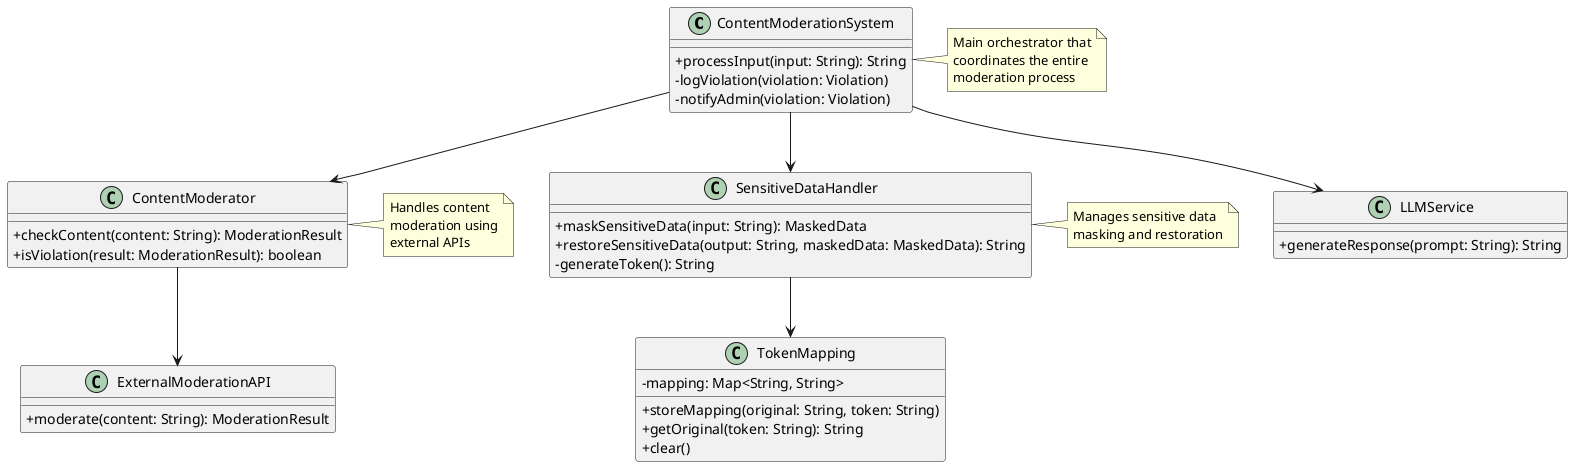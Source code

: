 @startuml Content Moderation Pre-check Pattern

skinparam classAttributeIconSize 0

class ContentModerationSystem {
  +processInput(input: String): String
  -logViolation(violation: Violation)
  -notifyAdmin(violation: Violation)
}

class ContentModerator {
  +checkContent(content: String): ModerationResult
  +isViolation(result: ModerationResult): boolean
}

class SensitiveDataHandler {
  +maskSensitiveData(input: String): MaskedData
  +restoreSensitiveData(output: String, maskedData: MaskedData): String
  -generateToken(): String
}

class ExternalModerationAPI {
  +moderate(content: String): ModerationResult
}

class TokenMapping {
  -mapping: Map<String, String>
  +storeMapping(original: String, token: String)
  +getOriginal(token: String): String
  +clear()
}

class LLMService {
  +generateResponse(prompt: String): String
}

ContentModerationSystem --> ContentModerator
ContentModerationSystem --> SensitiveDataHandler
ContentModerationSystem --> LLMService
ContentModerator --> ExternalModerationAPI
SensitiveDataHandler --> TokenMapping

note right of ContentModerationSystem
  Main orchestrator that
  coordinates the entire
  moderation process
end note

note right of ContentModerator
  Handles content
  moderation using
  external APIs
end note

note right of SensitiveDataHandler
  Manages sensitive data
  masking and restoration
end note

@enduml 